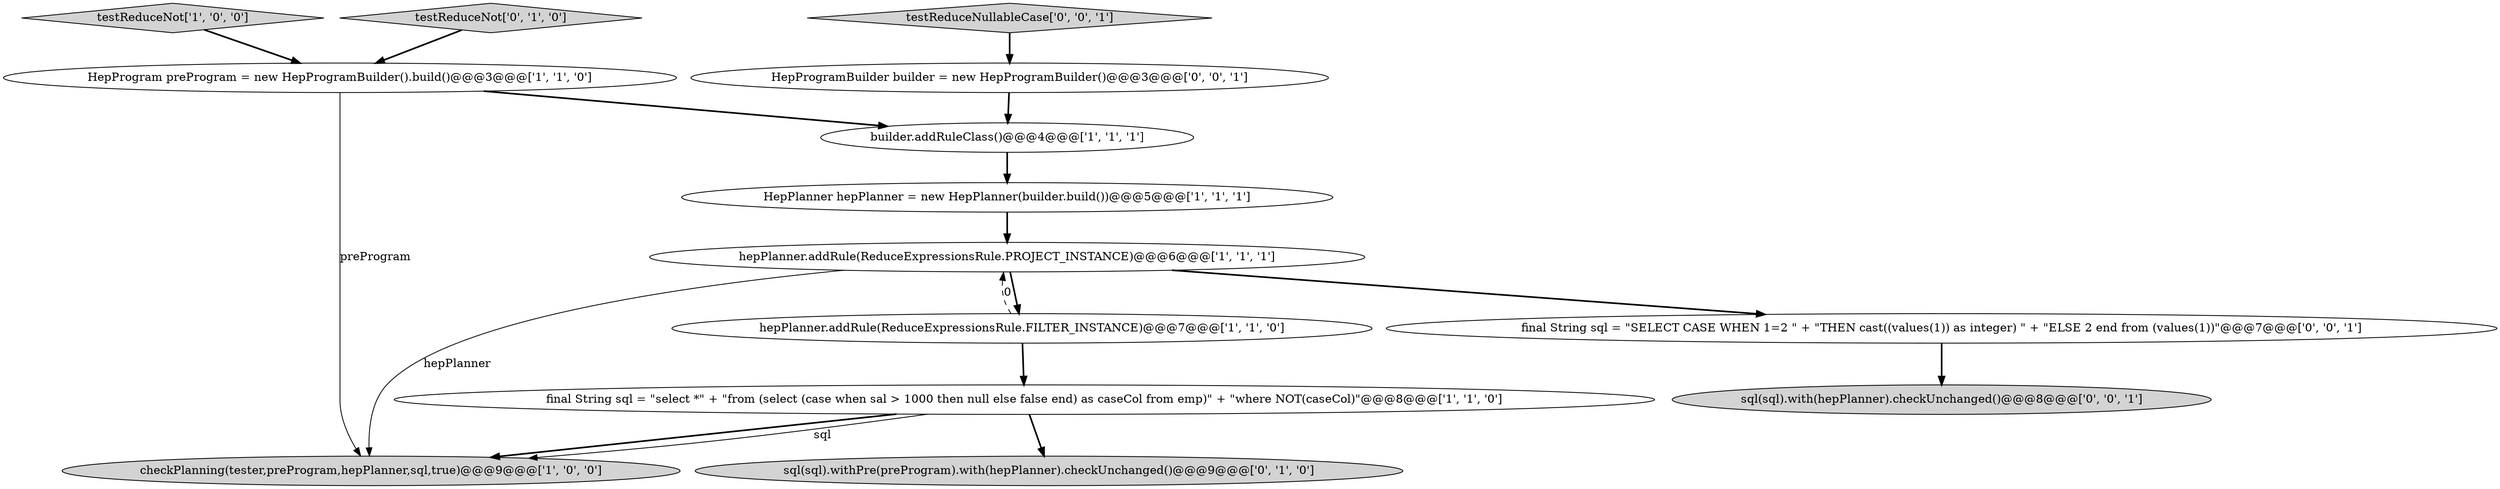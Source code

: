 digraph {
2 [style = filled, label = "builder.addRuleClass()@@@4@@@['1', '1', '1']", fillcolor = white, shape = ellipse image = "AAA0AAABBB1BBB"];
8 [style = filled, label = "sql(sql).withPre(preProgram).with(hepPlanner).checkUnchanged()@@@9@@@['0', '1', '0']", fillcolor = lightgray, shape = ellipse image = "AAA0AAABBB2BBB"];
11 [style = filled, label = "sql(sql).with(hepPlanner).checkUnchanged()@@@8@@@['0', '0', '1']", fillcolor = lightgray, shape = ellipse image = "AAA0AAABBB3BBB"];
13 [style = filled, label = "testReduceNullableCase['0', '0', '1']", fillcolor = lightgray, shape = diamond image = "AAA0AAABBB3BBB"];
1 [style = filled, label = "checkPlanning(tester,preProgram,hepPlanner,sql,true)@@@9@@@['1', '0', '0']", fillcolor = lightgray, shape = ellipse image = "AAA0AAABBB1BBB"];
10 [style = filled, label = "final String sql = \"SELECT CASE WHEN 1=2 \" + \"THEN cast((values(1)) as integer) \" + \"ELSE 2 end from (values(1))\"@@@7@@@['0', '0', '1']", fillcolor = white, shape = ellipse image = "AAA0AAABBB3BBB"];
7 [style = filled, label = "HepPlanner hepPlanner = new HepPlanner(builder.build())@@@5@@@['1', '1', '1']", fillcolor = white, shape = ellipse image = "AAA0AAABBB1BBB"];
3 [style = filled, label = "final String sql = \"select *\" + \"from (select (case when sal > 1000 then null else false end) as caseCol from emp)\" + \"where NOT(caseCol)\"@@@8@@@['1', '1', '0']", fillcolor = white, shape = ellipse image = "AAA0AAABBB1BBB"];
9 [style = filled, label = "testReduceNot['0', '1', '0']", fillcolor = lightgray, shape = diamond image = "AAA0AAABBB2BBB"];
0 [style = filled, label = "HepProgram preProgram = new HepProgramBuilder().build()@@@3@@@['1', '1', '0']", fillcolor = white, shape = ellipse image = "AAA0AAABBB1BBB"];
12 [style = filled, label = "HepProgramBuilder builder = new HepProgramBuilder()@@@3@@@['0', '0', '1']", fillcolor = white, shape = ellipse image = "AAA0AAABBB3BBB"];
4 [style = filled, label = "testReduceNot['1', '0', '0']", fillcolor = lightgray, shape = diamond image = "AAA0AAABBB1BBB"];
6 [style = filled, label = "hepPlanner.addRule(ReduceExpressionsRule.PROJECT_INSTANCE)@@@6@@@['1', '1', '1']", fillcolor = white, shape = ellipse image = "AAA0AAABBB1BBB"];
5 [style = filled, label = "hepPlanner.addRule(ReduceExpressionsRule.FILTER_INSTANCE)@@@7@@@['1', '1', '0']", fillcolor = white, shape = ellipse image = "AAA0AAABBB1BBB"];
3->1 [style = bold, label=""];
7->6 [style = bold, label=""];
13->12 [style = bold, label=""];
5->3 [style = bold, label=""];
0->2 [style = bold, label=""];
10->11 [style = bold, label=""];
9->0 [style = bold, label=""];
0->1 [style = solid, label="preProgram"];
3->1 [style = solid, label="sql"];
6->1 [style = solid, label="hepPlanner"];
5->6 [style = dashed, label="0"];
3->8 [style = bold, label=""];
2->7 [style = bold, label=""];
4->0 [style = bold, label=""];
6->5 [style = bold, label=""];
6->10 [style = bold, label=""];
12->2 [style = bold, label=""];
}
